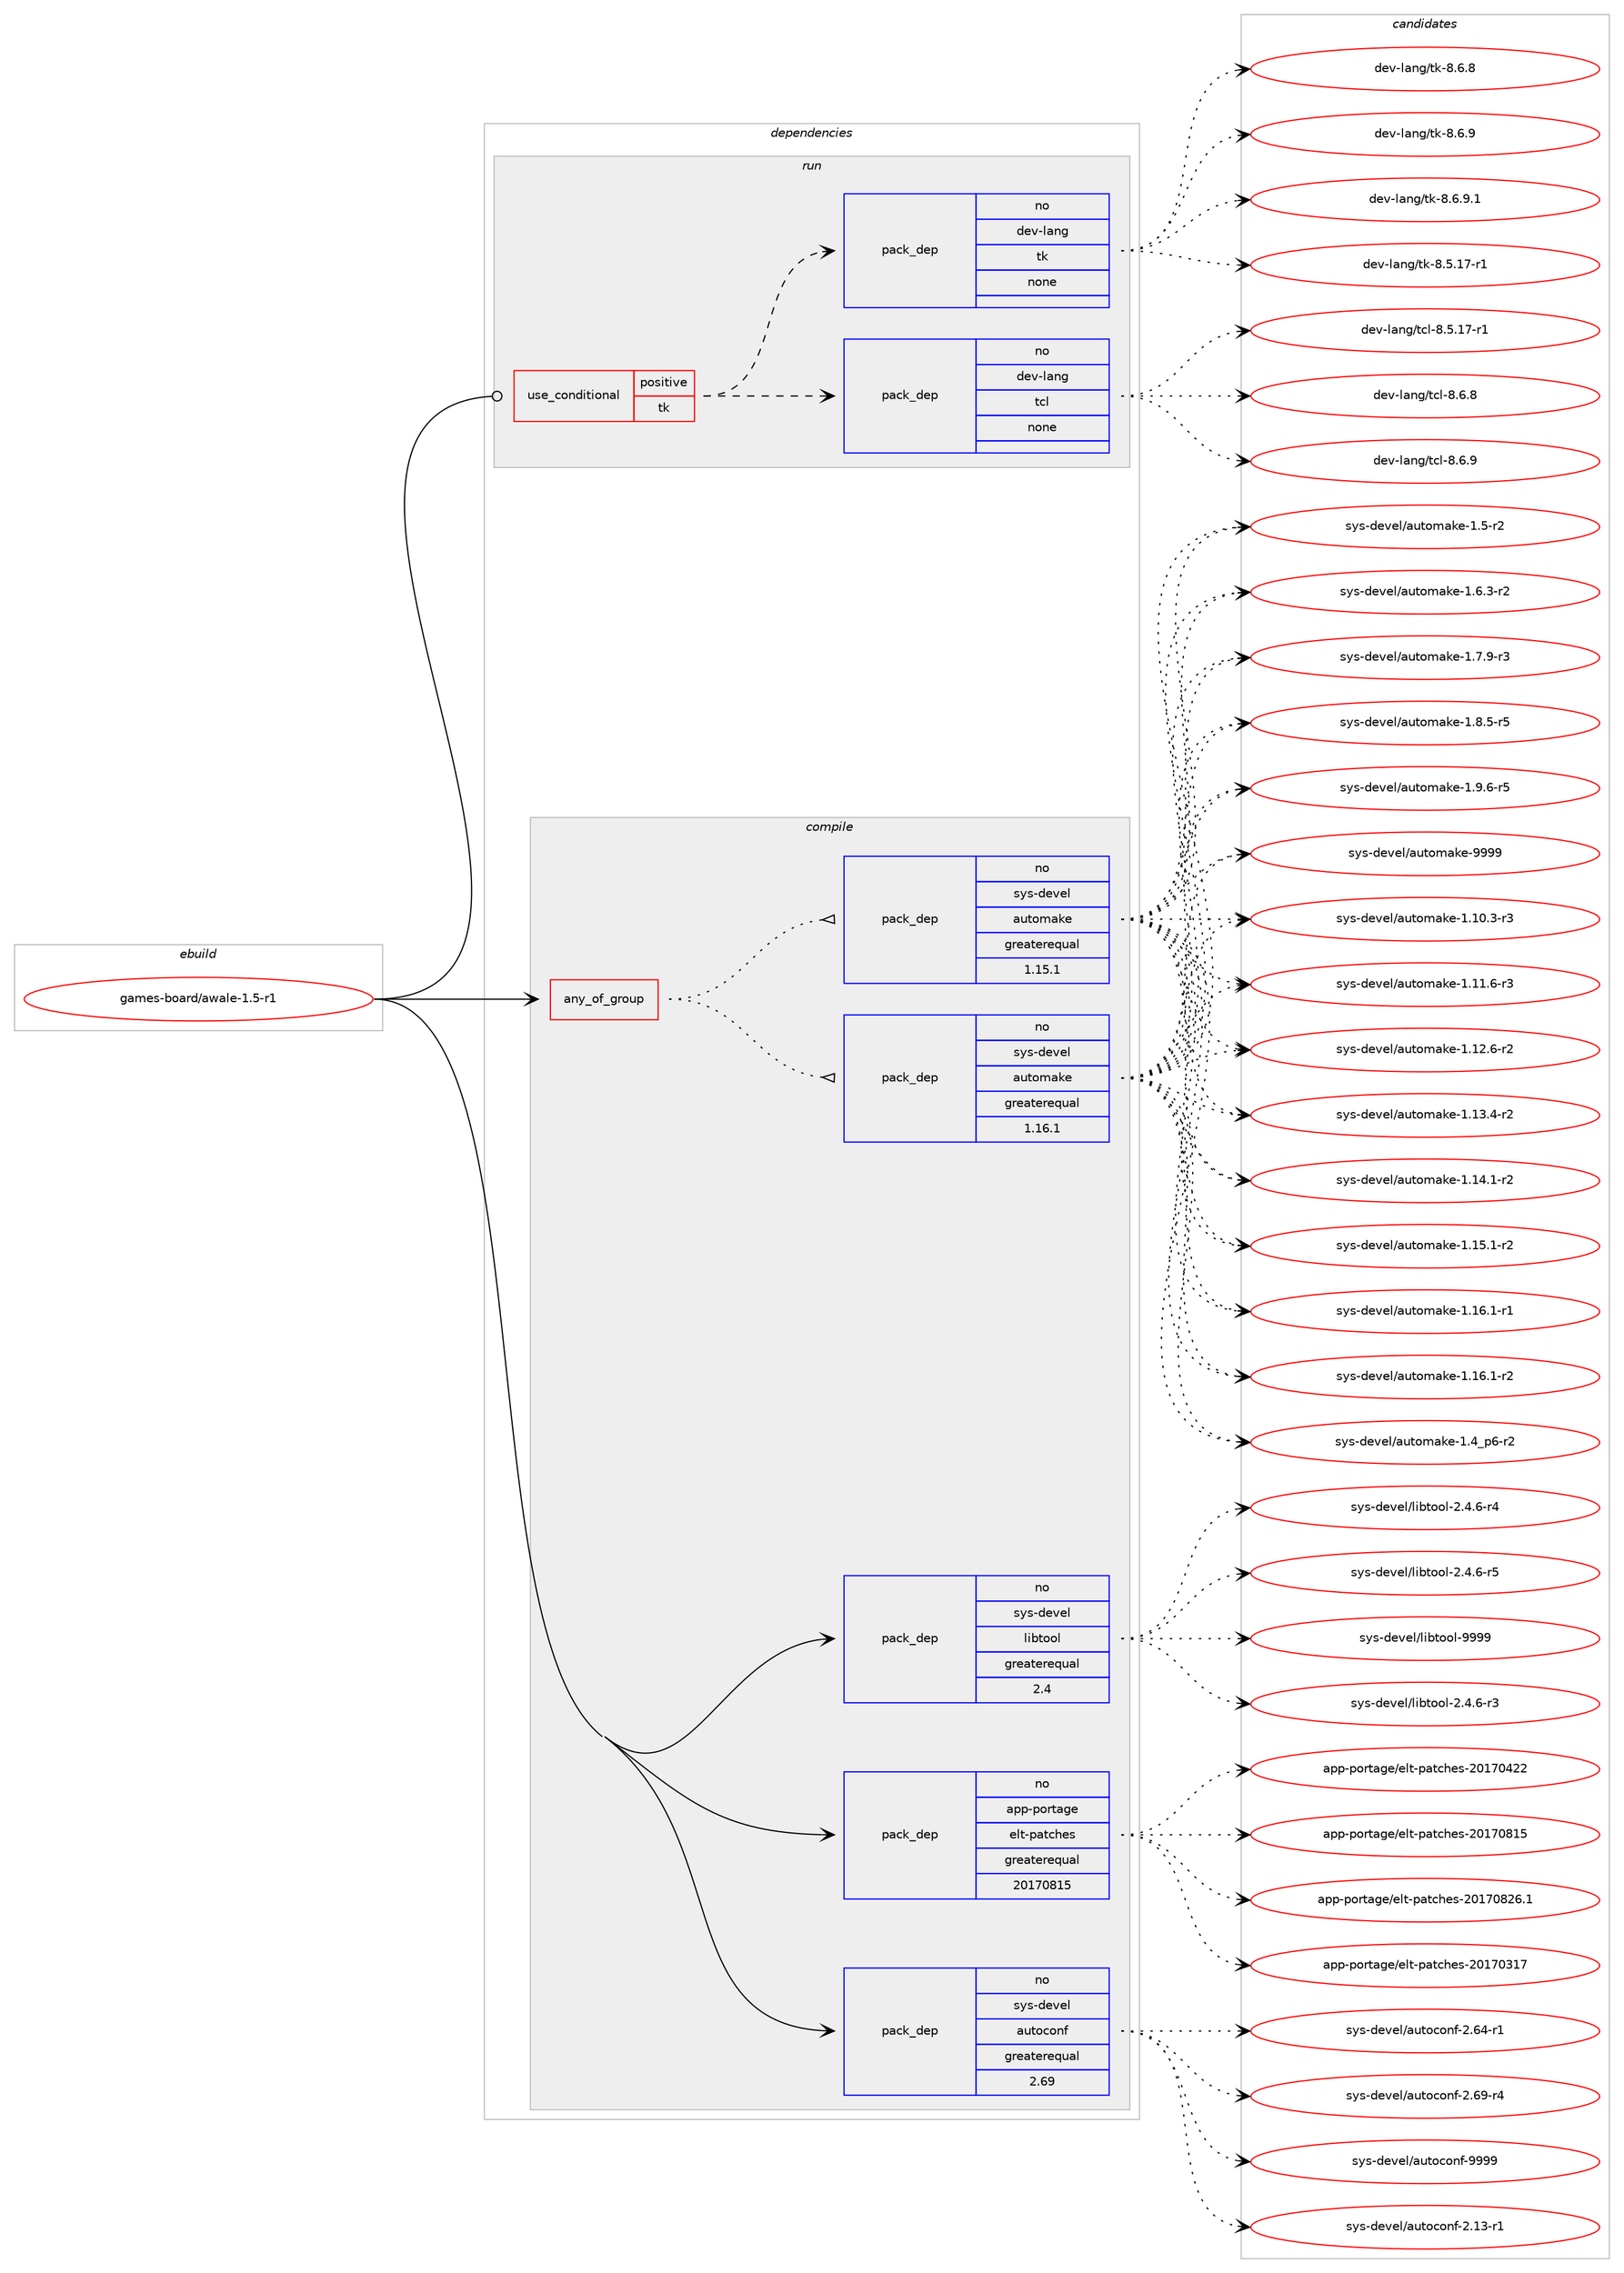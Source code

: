 digraph prolog {

# *************
# Graph options
# *************

newrank=true;
concentrate=true;
compound=true;
graph [rankdir=LR,fontname=Helvetica,fontsize=10,ranksep=1.5];#, ranksep=2.5, nodesep=0.2];
edge  [arrowhead=vee];
node  [fontname=Helvetica,fontsize=10];

# **********
# The ebuild
# **********

subgraph cluster_leftcol {
color=gray;
rank=same;
label=<<i>ebuild</i>>;
id [label="games-board/awale-1.5-r1", color=red, width=4, href="../games-board/awale-1.5-r1.svg"];
}

# ****************
# The dependencies
# ****************

subgraph cluster_midcol {
color=gray;
label=<<i>dependencies</i>>;
subgraph cluster_compile {
fillcolor="#eeeeee";
style=filled;
label=<<i>compile</i>>;
subgraph any11906 {
dependency737250 [label=<<TABLE BORDER="0" CELLBORDER="1" CELLSPACING="0" CELLPADDING="4"><TR><TD CELLPADDING="10">any_of_group</TD></TR></TABLE>>, shape=none, color=red];subgraph pack540744 {
dependency737251 [label=<<TABLE BORDER="0" CELLBORDER="1" CELLSPACING="0" CELLPADDING="4" WIDTH="220"><TR><TD ROWSPAN="6" CELLPADDING="30">pack_dep</TD></TR><TR><TD WIDTH="110">no</TD></TR><TR><TD>sys-devel</TD></TR><TR><TD>automake</TD></TR><TR><TD>greaterequal</TD></TR><TR><TD>1.16.1</TD></TR></TABLE>>, shape=none, color=blue];
}
dependency737250:e -> dependency737251:w [weight=20,style="dotted",arrowhead="oinv"];
subgraph pack540745 {
dependency737252 [label=<<TABLE BORDER="0" CELLBORDER="1" CELLSPACING="0" CELLPADDING="4" WIDTH="220"><TR><TD ROWSPAN="6" CELLPADDING="30">pack_dep</TD></TR><TR><TD WIDTH="110">no</TD></TR><TR><TD>sys-devel</TD></TR><TR><TD>automake</TD></TR><TR><TD>greaterequal</TD></TR><TR><TD>1.15.1</TD></TR></TABLE>>, shape=none, color=blue];
}
dependency737250:e -> dependency737252:w [weight=20,style="dotted",arrowhead="oinv"];
}
id:e -> dependency737250:w [weight=20,style="solid",arrowhead="vee"];
subgraph pack540746 {
dependency737253 [label=<<TABLE BORDER="0" CELLBORDER="1" CELLSPACING="0" CELLPADDING="4" WIDTH="220"><TR><TD ROWSPAN="6" CELLPADDING="30">pack_dep</TD></TR><TR><TD WIDTH="110">no</TD></TR><TR><TD>app-portage</TD></TR><TR><TD>elt-patches</TD></TR><TR><TD>greaterequal</TD></TR><TR><TD>20170815</TD></TR></TABLE>>, shape=none, color=blue];
}
id:e -> dependency737253:w [weight=20,style="solid",arrowhead="vee"];
subgraph pack540747 {
dependency737254 [label=<<TABLE BORDER="0" CELLBORDER="1" CELLSPACING="0" CELLPADDING="4" WIDTH="220"><TR><TD ROWSPAN="6" CELLPADDING="30">pack_dep</TD></TR><TR><TD WIDTH="110">no</TD></TR><TR><TD>sys-devel</TD></TR><TR><TD>autoconf</TD></TR><TR><TD>greaterequal</TD></TR><TR><TD>2.69</TD></TR></TABLE>>, shape=none, color=blue];
}
id:e -> dependency737254:w [weight=20,style="solid",arrowhead="vee"];
subgraph pack540748 {
dependency737255 [label=<<TABLE BORDER="0" CELLBORDER="1" CELLSPACING="0" CELLPADDING="4" WIDTH="220"><TR><TD ROWSPAN="6" CELLPADDING="30">pack_dep</TD></TR><TR><TD WIDTH="110">no</TD></TR><TR><TD>sys-devel</TD></TR><TR><TD>libtool</TD></TR><TR><TD>greaterequal</TD></TR><TR><TD>2.4</TD></TR></TABLE>>, shape=none, color=blue];
}
id:e -> dependency737255:w [weight=20,style="solid",arrowhead="vee"];
}
subgraph cluster_compileandrun {
fillcolor="#eeeeee";
style=filled;
label=<<i>compile and run</i>>;
}
subgraph cluster_run {
fillcolor="#eeeeee";
style=filled;
label=<<i>run</i>>;
subgraph cond184221 {
dependency737256 [label=<<TABLE BORDER="0" CELLBORDER="1" CELLSPACING="0" CELLPADDING="4"><TR><TD ROWSPAN="3" CELLPADDING="10">use_conditional</TD></TR><TR><TD>positive</TD></TR><TR><TD>tk</TD></TR></TABLE>>, shape=none, color=red];
subgraph pack540749 {
dependency737257 [label=<<TABLE BORDER="0" CELLBORDER="1" CELLSPACING="0" CELLPADDING="4" WIDTH="220"><TR><TD ROWSPAN="6" CELLPADDING="30">pack_dep</TD></TR><TR><TD WIDTH="110">no</TD></TR><TR><TD>dev-lang</TD></TR><TR><TD>tcl</TD></TR><TR><TD>none</TD></TR><TR><TD></TD></TR></TABLE>>, shape=none, color=blue];
}
dependency737256:e -> dependency737257:w [weight=20,style="dashed",arrowhead="vee"];
subgraph pack540750 {
dependency737258 [label=<<TABLE BORDER="0" CELLBORDER="1" CELLSPACING="0" CELLPADDING="4" WIDTH="220"><TR><TD ROWSPAN="6" CELLPADDING="30">pack_dep</TD></TR><TR><TD WIDTH="110">no</TD></TR><TR><TD>dev-lang</TD></TR><TR><TD>tk</TD></TR><TR><TD>none</TD></TR><TR><TD></TD></TR></TABLE>>, shape=none, color=blue];
}
dependency737256:e -> dependency737258:w [weight=20,style="dashed",arrowhead="vee"];
}
id:e -> dependency737256:w [weight=20,style="solid",arrowhead="odot"];
}
}

# **************
# The candidates
# **************

subgraph cluster_choices {
rank=same;
color=gray;
label=<<i>candidates</i>>;

subgraph choice540744 {
color=black;
nodesep=1;
choice11512111545100101118101108479711711611110997107101454946494846514511451 [label="sys-devel/automake-1.10.3-r3", color=red, width=4,href="../sys-devel/automake-1.10.3-r3.svg"];
choice11512111545100101118101108479711711611110997107101454946494946544511451 [label="sys-devel/automake-1.11.6-r3", color=red, width=4,href="../sys-devel/automake-1.11.6-r3.svg"];
choice11512111545100101118101108479711711611110997107101454946495046544511450 [label="sys-devel/automake-1.12.6-r2", color=red, width=4,href="../sys-devel/automake-1.12.6-r2.svg"];
choice11512111545100101118101108479711711611110997107101454946495146524511450 [label="sys-devel/automake-1.13.4-r2", color=red, width=4,href="../sys-devel/automake-1.13.4-r2.svg"];
choice11512111545100101118101108479711711611110997107101454946495246494511450 [label="sys-devel/automake-1.14.1-r2", color=red, width=4,href="../sys-devel/automake-1.14.1-r2.svg"];
choice11512111545100101118101108479711711611110997107101454946495346494511450 [label="sys-devel/automake-1.15.1-r2", color=red, width=4,href="../sys-devel/automake-1.15.1-r2.svg"];
choice11512111545100101118101108479711711611110997107101454946495446494511449 [label="sys-devel/automake-1.16.1-r1", color=red, width=4,href="../sys-devel/automake-1.16.1-r1.svg"];
choice11512111545100101118101108479711711611110997107101454946495446494511450 [label="sys-devel/automake-1.16.1-r2", color=red, width=4,href="../sys-devel/automake-1.16.1-r2.svg"];
choice115121115451001011181011084797117116111109971071014549465295112544511450 [label="sys-devel/automake-1.4_p6-r2", color=red, width=4,href="../sys-devel/automake-1.4_p6-r2.svg"];
choice11512111545100101118101108479711711611110997107101454946534511450 [label="sys-devel/automake-1.5-r2", color=red, width=4,href="../sys-devel/automake-1.5-r2.svg"];
choice115121115451001011181011084797117116111109971071014549465446514511450 [label="sys-devel/automake-1.6.3-r2", color=red, width=4,href="../sys-devel/automake-1.6.3-r2.svg"];
choice115121115451001011181011084797117116111109971071014549465546574511451 [label="sys-devel/automake-1.7.9-r3", color=red, width=4,href="../sys-devel/automake-1.7.9-r3.svg"];
choice115121115451001011181011084797117116111109971071014549465646534511453 [label="sys-devel/automake-1.8.5-r5", color=red, width=4,href="../sys-devel/automake-1.8.5-r5.svg"];
choice115121115451001011181011084797117116111109971071014549465746544511453 [label="sys-devel/automake-1.9.6-r5", color=red, width=4,href="../sys-devel/automake-1.9.6-r5.svg"];
choice115121115451001011181011084797117116111109971071014557575757 [label="sys-devel/automake-9999", color=red, width=4,href="../sys-devel/automake-9999.svg"];
dependency737251:e -> choice11512111545100101118101108479711711611110997107101454946494846514511451:w [style=dotted,weight="100"];
dependency737251:e -> choice11512111545100101118101108479711711611110997107101454946494946544511451:w [style=dotted,weight="100"];
dependency737251:e -> choice11512111545100101118101108479711711611110997107101454946495046544511450:w [style=dotted,weight="100"];
dependency737251:e -> choice11512111545100101118101108479711711611110997107101454946495146524511450:w [style=dotted,weight="100"];
dependency737251:e -> choice11512111545100101118101108479711711611110997107101454946495246494511450:w [style=dotted,weight="100"];
dependency737251:e -> choice11512111545100101118101108479711711611110997107101454946495346494511450:w [style=dotted,weight="100"];
dependency737251:e -> choice11512111545100101118101108479711711611110997107101454946495446494511449:w [style=dotted,weight="100"];
dependency737251:e -> choice11512111545100101118101108479711711611110997107101454946495446494511450:w [style=dotted,weight="100"];
dependency737251:e -> choice115121115451001011181011084797117116111109971071014549465295112544511450:w [style=dotted,weight="100"];
dependency737251:e -> choice11512111545100101118101108479711711611110997107101454946534511450:w [style=dotted,weight="100"];
dependency737251:e -> choice115121115451001011181011084797117116111109971071014549465446514511450:w [style=dotted,weight="100"];
dependency737251:e -> choice115121115451001011181011084797117116111109971071014549465546574511451:w [style=dotted,weight="100"];
dependency737251:e -> choice115121115451001011181011084797117116111109971071014549465646534511453:w [style=dotted,weight="100"];
dependency737251:e -> choice115121115451001011181011084797117116111109971071014549465746544511453:w [style=dotted,weight="100"];
dependency737251:e -> choice115121115451001011181011084797117116111109971071014557575757:w [style=dotted,weight="100"];
}
subgraph choice540745 {
color=black;
nodesep=1;
choice11512111545100101118101108479711711611110997107101454946494846514511451 [label="sys-devel/automake-1.10.3-r3", color=red, width=4,href="../sys-devel/automake-1.10.3-r3.svg"];
choice11512111545100101118101108479711711611110997107101454946494946544511451 [label="sys-devel/automake-1.11.6-r3", color=red, width=4,href="../sys-devel/automake-1.11.6-r3.svg"];
choice11512111545100101118101108479711711611110997107101454946495046544511450 [label="sys-devel/automake-1.12.6-r2", color=red, width=4,href="../sys-devel/automake-1.12.6-r2.svg"];
choice11512111545100101118101108479711711611110997107101454946495146524511450 [label="sys-devel/automake-1.13.4-r2", color=red, width=4,href="../sys-devel/automake-1.13.4-r2.svg"];
choice11512111545100101118101108479711711611110997107101454946495246494511450 [label="sys-devel/automake-1.14.1-r2", color=red, width=4,href="../sys-devel/automake-1.14.1-r2.svg"];
choice11512111545100101118101108479711711611110997107101454946495346494511450 [label="sys-devel/automake-1.15.1-r2", color=red, width=4,href="../sys-devel/automake-1.15.1-r2.svg"];
choice11512111545100101118101108479711711611110997107101454946495446494511449 [label="sys-devel/automake-1.16.1-r1", color=red, width=4,href="../sys-devel/automake-1.16.1-r1.svg"];
choice11512111545100101118101108479711711611110997107101454946495446494511450 [label="sys-devel/automake-1.16.1-r2", color=red, width=4,href="../sys-devel/automake-1.16.1-r2.svg"];
choice115121115451001011181011084797117116111109971071014549465295112544511450 [label="sys-devel/automake-1.4_p6-r2", color=red, width=4,href="../sys-devel/automake-1.4_p6-r2.svg"];
choice11512111545100101118101108479711711611110997107101454946534511450 [label="sys-devel/automake-1.5-r2", color=red, width=4,href="../sys-devel/automake-1.5-r2.svg"];
choice115121115451001011181011084797117116111109971071014549465446514511450 [label="sys-devel/automake-1.6.3-r2", color=red, width=4,href="../sys-devel/automake-1.6.3-r2.svg"];
choice115121115451001011181011084797117116111109971071014549465546574511451 [label="sys-devel/automake-1.7.9-r3", color=red, width=4,href="../sys-devel/automake-1.7.9-r3.svg"];
choice115121115451001011181011084797117116111109971071014549465646534511453 [label="sys-devel/automake-1.8.5-r5", color=red, width=4,href="../sys-devel/automake-1.8.5-r5.svg"];
choice115121115451001011181011084797117116111109971071014549465746544511453 [label="sys-devel/automake-1.9.6-r5", color=red, width=4,href="../sys-devel/automake-1.9.6-r5.svg"];
choice115121115451001011181011084797117116111109971071014557575757 [label="sys-devel/automake-9999", color=red, width=4,href="../sys-devel/automake-9999.svg"];
dependency737252:e -> choice11512111545100101118101108479711711611110997107101454946494846514511451:w [style=dotted,weight="100"];
dependency737252:e -> choice11512111545100101118101108479711711611110997107101454946494946544511451:w [style=dotted,weight="100"];
dependency737252:e -> choice11512111545100101118101108479711711611110997107101454946495046544511450:w [style=dotted,weight="100"];
dependency737252:e -> choice11512111545100101118101108479711711611110997107101454946495146524511450:w [style=dotted,weight="100"];
dependency737252:e -> choice11512111545100101118101108479711711611110997107101454946495246494511450:w [style=dotted,weight="100"];
dependency737252:e -> choice11512111545100101118101108479711711611110997107101454946495346494511450:w [style=dotted,weight="100"];
dependency737252:e -> choice11512111545100101118101108479711711611110997107101454946495446494511449:w [style=dotted,weight="100"];
dependency737252:e -> choice11512111545100101118101108479711711611110997107101454946495446494511450:w [style=dotted,weight="100"];
dependency737252:e -> choice115121115451001011181011084797117116111109971071014549465295112544511450:w [style=dotted,weight="100"];
dependency737252:e -> choice11512111545100101118101108479711711611110997107101454946534511450:w [style=dotted,weight="100"];
dependency737252:e -> choice115121115451001011181011084797117116111109971071014549465446514511450:w [style=dotted,weight="100"];
dependency737252:e -> choice115121115451001011181011084797117116111109971071014549465546574511451:w [style=dotted,weight="100"];
dependency737252:e -> choice115121115451001011181011084797117116111109971071014549465646534511453:w [style=dotted,weight="100"];
dependency737252:e -> choice115121115451001011181011084797117116111109971071014549465746544511453:w [style=dotted,weight="100"];
dependency737252:e -> choice115121115451001011181011084797117116111109971071014557575757:w [style=dotted,weight="100"];
}
subgraph choice540746 {
color=black;
nodesep=1;
choice97112112451121111141169710310147101108116451129711699104101115455048495548514955 [label="app-portage/elt-patches-20170317", color=red, width=4,href="../app-portage/elt-patches-20170317.svg"];
choice97112112451121111141169710310147101108116451129711699104101115455048495548525050 [label="app-portage/elt-patches-20170422", color=red, width=4,href="../app-portage/elt-patches-20170422.svg"];
choice97112112451121111141169710310147101108116451129711699104101115455048495548564953 [label="app-portage/elt-patches-20170815", color=red, width=4,href="../app-portage/elt-patches-20170815.svg"];
choice971121124511211111411697103101471011081164511297116991041011154550484955485650544649 [label="app-portage/elt-patches-20170826.1", color=red, width=4,href="../app-portage/elt-patches-20170826.1.svg"];
dependency737253:e -> choice97112112451121111141169710310147101108116451129711699104101115455048495548514955:w [style=dotted,weight="100"];
dependency737253:e -> choice97112112451121111141169710310147101108116451129711699104101115455048495548525050:w [style=dotted,weight="100"];
dependency737253:e -> choice97112112451121111141169710310147101108116451129711699104101115455048495548564953:w [style=dotted,weight="100"];
dependency737253:e -> choice971121124511211111411697103101471011081164511297116991041011154550484955485650544649:w [style=dotted,weight="100"];
}
subgraph choice540747 {
color=black;
nodesep=1;
choice1151211154510010111810110847971171161119911111010245504649514511449 [label="sys-devel/autoconf-2.13-r1", color=red, width=4,href="../sys-devel/autoconf-2.13-r1.svg"];
choice1151211154510010111810110847971171161119911111010245504654524511449 [label="sys-devel/autoconf-2.64-r1", color=red, width=4,href="../sys-devel/autoconf-2.64-r1.svg"];
choice1151211154510010111810110847971171161119911111010245504654574511452 [label="sys-devel/autoconf-2.69-r4", color=red, width=4,href="../sys-devel/autoconf-2.69-r4.svg"];
choice115121115451001011181011084797117116111991111101024557575757 [label="sys-devel/autoconf-9999", color=red, width=4,href="../sys-devel/autoconf-9999.svg"];
dependency737254:e -> choice1151211154510010111810110847971171161119911111010245504649514511449:w [style=dotted,weight="100"];
dependency737254:e -> choice1151211154510010111810110847971171161119911111010245504654524511449:w [style=dotted,weight="100"];
dependency737254:e -> choice1151211154510010111810110847971171161119911111010245504654574511452:w [style=dotted,weight="100"];
dependency737254:e -> choice115121115451001011181011084797117116111991111101024557575757:w [style=dotted,weight="100"];
}
subgraph choice540748 {
color=black;
nodesep=1;
choice1151211154510010111810110847108105981161111111084550465246544511451 [label="sys-devel/libtool-2.4.6-r3", color=red, width=4,href="../sys-devel/libtool-2.4.6-r3.svg"];
choice1151211154510010111810110847108105981161111111084550465246544511452 [label="sys-devel/libtool-2.4.6-r4", color=red, width=4,href="../sys-devel/libtool-2.4.6-r4.svg"];
choice1151211154510010111810110847108105981161111111084550465246544511453 [label="sys-devel/libtool-2.4.6-r5", color=red, width=4,href="../sys-devel/libtool-2.4.6-r5.svg"];
choice1151211154510010111810110847108105981161111111084557575757 [label="sys-devel/libtool-9999", color=red, width=4,href="../sys-devel/libtool-9999.svg"];
dependency737255:e -> choice1151211154510010111810110847108105981161111111084550465246544511451:w [style=dotted,weight="100"];
dependency737255:e -> choice1151211154510010111810110847108105981161111111084550465246544511452:w [style=dotted,weight="100"];
dependency737255:e -> choice1151211154510010111810110847108105981161111111084550465246544511453:w [style=dotted,weight="100"];
dependency737255:e -> choice1151211154510010111810110847108105981161111111084557575757:w [style=dotted,weight="100"];
}
subgraph choice540749 {
color=black;
nodesep=1;
choice10010111845108971101034711699108455646534649554511449 [label="dev-lang/tcl-8.5.17-r1", color=red, width=4,href="../dev-lang/tcl-8.5.17-r1.svg"];
choice10010111845108971101034711699108455646544656 [label="dev-lang/tcl-8.6.8", color=red, width=4,href="../dev-lang/tcl-8.6.8.svg"];
choice10010111845108971101034711699108455646544657 [label="dev-lang/tcl-8.6.9", color=red, width=4,href="../dev-lang/tcl-8.6.9.svg"];
dependency737257:e -> choice10010111845108971101034711699108455646534649554511449:w [style=dotted,weight="100"];
dependency737257:e -> choice10010111845108971101034711699108455646544656:w [style=dotted,weight="100"];
dependency737257:e -> choice10010111845108971101034711699108455646544657:w [style=dotted,weight="100"];
}
subgraph choice540750 {
color=black;
nodesep=1;
choice100101118451089711010347116107455646534649554511449 [label="dev-lang/tk-8.5.17-r1", color=red, width=4,href="../dev-lang/tk-8.5.17-r1.svg"];
choice100101118451089711010347116107455646544656 [label="dev-lang/tk-8.6.8", color=red, width=4,href="../dev-lang/tk-8.6.8.svg"];
choice100101118451089711010347116107455646544657 [label="dev-lang/tk-8.6.9", color=red, width=4,href="../dev-lang/tk-8.6.9.svg"];
choice1001011184510897110103471161074556465446574649 [label="dev-lang/tk-8.6.9.1", color=red, width=4,href="../dev-lang/tk-8.6.9.1.svg"];
dependency737258:e -> choice100101118451089711010347116107455646534649554511449:w [style=dotted,weight="100"];
dependency737258:e -> choice100101118451089711010347116107455646544656:w [style=dotted,weight="100"];
dependency737258:e -> choice100101118451089711010347116107455646544657:w [style=dotted,weight="100"];
dependency737258:e -> choice1001011184510897110103471161074556465446574649:w [style=dotted,weight="100"];
}
}

}
